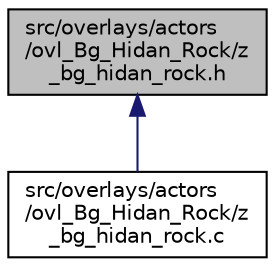 digraph "src/overlays/actors/ovl_Bg_Hidan_Rock/z_bg_hidan_rock.h"
{
 // LATEX_PDF_SIZE
  edge [fontname="Helvetica",fontsize="10",labelfontname="Helvetica",labelfontsize="10"];
  node [fontname="Helvetica",fontsize="10",shape=record];
  Node1 [label="src/overlays/actors\l/ovl_Bg_Hidan_Rock/z\l_bg_hidan_rock.h",height=0.2,width=0.4,color="black", fillcolor="grey75", style="filled", fontcolor="black",tooltip=" "];
  Node1 -> Node2 [dir="back",color="midnightblue",fontsize="10",style="solid",fontname="Helvetica"];
  Node2 [label="src/overlays/actors\l/ovl_Bg_Hidan_Rock/z\l_bg_hidan_rock.c",height=0.2,width=0.4,color="black", fillcolor="white", style="filled",URL="$d5/de6/z__bg__hidan__rock_8c.html",tooltip=" "];
}
